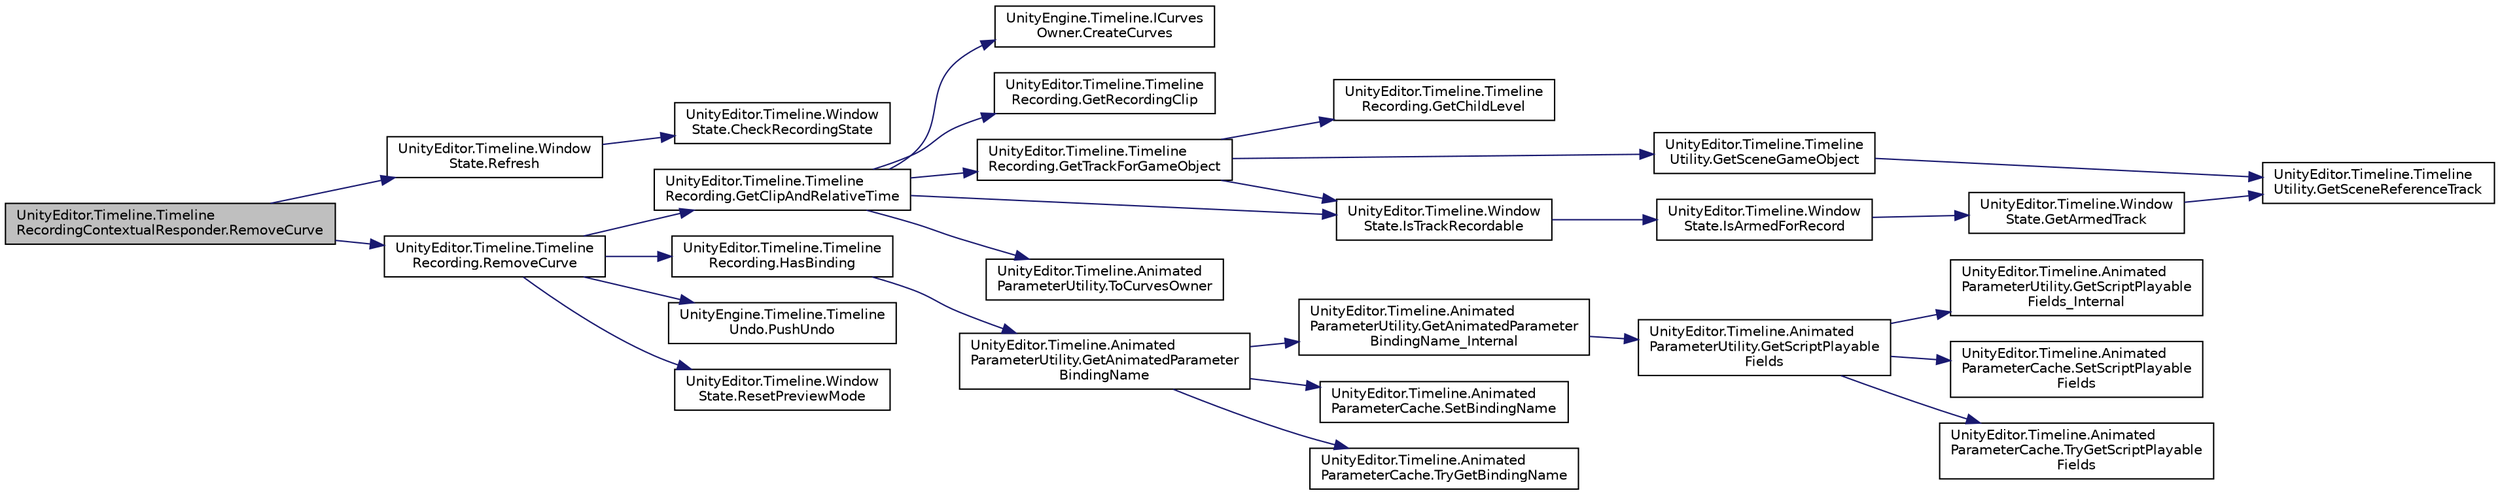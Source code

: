 digraph "UnityEditor.Timeline.TimelineRecordingContextualResponder.RemoveCurve"
{
 // LATEX_PDF_SIZE
  edge [fontname="Helvetica",fontsize="10",labelfontname="Helvetica",labelfontsize="10"];
  node [fontname="Helvetica",fontsize="10",shape=record];
  rankdir="LR";
  Node1 [label="UnityEditor.Timeline.Timeline\lRecordingContextualResponder.RemoveCurve",height=0.2,width=0.4,color="black", fillcolor="grey75", style="filled", fontcolor="black",tooltip=" "];
  Node1 -> Node2 [color="midnightblue",fontsize="10",style="solid",fontname="Helvetica"];
  Node2 [label="UnityEditor.Timeline.Window\lState.Refresh",height=0.2,width=0.4,color="black", fillcolor="white", style="filled",URL="$class_unity_editor_1_1_timeline_1_1_window_state.html#a773c3585d8ee2c63765f06afa6536990",tooltip=" "];
  Node2 -> Node3 [color="midnightblue",fontsize="10",style="solid",fontname="Helvetica"];
  Node3 [label="UnityEditor.Timeline.Window\lState.CheckRecordingState",height=0.2,width=0.4,color="black", fillcolor="white", style="filled",URL="$class_unity_editor_1_1_timeline_1_1_window_state.html#afe83a6fd2e6916ff712417f5abbc4287",tooltip=" "];
  Node1 -> Node4 [color="midnightblue",fontsize="10",style="solid",fontname="Helvetica"];
  Node4 [label="UnityEditor.Timeline.Timeline\lRecording.RemoveCurve",height=0.2,width=0.4,color="black", fillcolor="white", style="filled",URL="$class_unity_editor_1_1_timeline_1_1_timeline_recording.html#aa3e176560e441081ad627ebdef02eadc",tooltip=" "];
  Node4 -> Node5 [color="midnightblue",fontsize="10",style="solid",fontname="Helvetica"];
  Node5 [label="UnityEditor.Timeline.Timeline\lRecording.GetClipAndRelativeTime",height=0.2,width=0.4,color="black", fillcolor="white", style="filled",URL="$class_unity_editor_1_1_timeline_1_1_timeline_recording.html#a1c8c1a4429292fea5dc4435ffaa910eb",tooltip=" "];
  Node5 -> Node6 [color="midnightblue",fontsize="10",style="solid",fontname="Helvetica"];
  Node6 [label="UnityEngine.Timeline.ICurves\lOwner.CreateCurves",height=0.2,width=0.4,color="black", fillcolor="white", style="filled",URL="$interface_unity_engine_1_1_timeline_1_1_i_curves_owner.html#ab52a5e233698ceda9cb60b5ebbcdf528",tooltip=" "];
  Node5 -> Node7 [color="midnightblue",fontsize="10",style="solid",fontname="Helvetica"];
  Node7 [label="UnityEditor.Timeline.Timeline\lRecording.GetRecordingClip",height=0.2,width=0.4,color="black", fillcolor="white", style="filled",URL="$class_unity_editor_1_1_timeline_1_1_timeline_recording.html#aa828967eb26b99ab2e57c0ac0872c4d5",tooltip=" "];
  Node5 -> Node8 [color="midnightblue",fontsize="10",style="solid",fontname="Helvetica"];
  Node8 [label="UnityEditor.Timeline.Timeline\lRecording.GetTrackForGameObject",height=0.2,width=0.4,color="black", fillcolor="white", style="filled",URL="$class_unity_editor_1_1_timeline_1_1_timeline_recording.html#a7bf3140a6069b7bd8eb88cdb4879c4eb",tooltip=" "];
  Node8 -> Node9 [color="midnightblue",fontsize="10",style="solid",fontname="Helvetica"];
  Node9 [label="UnityEditor.Timeline.Timeline\lRecording.GetChildLevel",height=0.2,width=0.4,color="black", fillcolor="white", style="filled",URL="$class_unity_editor_1_1_timeline_1_1_timeline_recording.html#a15953f6f7721660d9a8a33ff5e29a9e5",tooltip=" "];
  Node8 -> Node10 [color="midnightblue",fontsize="10",style="solid",fontname="Helvetica"];
  Node10 [label="UnityEditor.Timeline.Timeline\lUtility.GetSceneGameObject",height=0.2,width=0.4,color="black", fillcolor="white", style="filled",URL="$class_unity_editor_1_1_timeline_1_1_timeline_utility.html#afda348f13d0b24ba875042746d02ebfa",tooltip=" "];
  Node10 -> Node11 [color="midnightblue",fontsize="10",style="solid",fontname="Helvetica"];
  Node11 [label="UnityEditor.Timeline.Timeline\lUtility.GetSceneReferenceTrack",height=0.2,width=0.4,color="black", fillcolor="white", style="filled",URL="$class_unity_editor_1_1_timeline_1_1_timeline_utility.html#a7bd94e0bdc5ef28f8c7922386967d1e7",tooltip=" "];
  Node8 -> Node12 [color="midnightblue",fontsize="10",style="solid",fontname="Helvetica"];
  Node12 [label="UnityEditor.Timeline.Window\lState.IsTrackRecordable",height=0.2,width=0.4,color="black", fillcolor="white", style="filled",URL="$class_unity_editor_1_1_timeline_1_1_window_state.html#a3b879f9d05ee6125537fcc2580ad0071",tooltip=" "];
  Node12 -> Node13 [color="midnightblue",fontsize="10",style="solid",fontname="Helvetica"];
  Node13 [label="UnityEditor.Timeline.Window\lState.IsArmedForRecord",height=0.2,width=0.4,color="black", fillcolor="white", style="filled",URL="$class_unity_editor_1_1_timeline_1_1_window_state.html#ae175108ad2831c486eadbb74e0a536e1",tooltip=" "];
  Node13 -> Node14 [color="midnightblue",fontsize="10",style="solid",fontname="Helvetica"];
  Node14 [label="UnityEditor.Timeline.Window\lState.GetArmedTrack",height=0.2,width=0.4,color="black", fillcolor="white", style="filled",URL="$class_unity_editor_1_1_timeline_1_1_window_state.html#aae6bf1fe75e9b2d331e969110c482b25",tooltip=" "];
  Node14 -> Node11 [color="midnightblue",fontsize="10",style="solid",fontname="Helvetica"];
  Node5 -> Node12 [color="midnightblue",fontsize="10",style="solid",fontname="Helvetica"];
  Node5 -> Node15 [color="midnightblue",fontsize="10",style="solid",fontname="Helvetica"];
  Node15 [label="UnityEditor.Timeline.Animated\lParameterUtility.ToCurvesOwner",height=0.2,width=0.4,color="black", fillcolor="white", style="filled",URL="$class_unity_editor_1_1_timeline_1_1_animated_parameter_utility.html#adce35ff4cf343b78d9e7deb1c9cf38e7",tooltip=" "];
  Node4 -> Node16 [color="midnightblue",fontsize="10",style="solid",fontname="Helvetica"];
  Node16 [label="UnityEditor.Timeline.Timeline\lRecording.HasBinding",height=0.2,width=0.4,color="black", fillcolor="white", style="filled",URL="$class_unity_editor_1_1_timeline_1_1_timeline_recording.html#ac4932ed554528d729bae48a4fda662c5",tooltip=" "];
  Node16 -> Node17 [color="midnightblue",fontsize="10",style="solid",fontname="Helvetica"];
  Node17 [label="UnityEditor.Timeline.Animated\lParameterUtility.GetAnimatedParameter\lBindingName",height=0.2,width=0.4,color="black", fillcolor="white", style="filled",URL="$class_unity_editor_1_1_timeline_1_1_animated_parameter_utility.html#aa679d77932c1cd955ba38de624ff7a18",tooltip=" "];
  Node17 -> Node18 [color="midnightblue",fontsize="10",style="solid",fontname="Helvetica"];
  Node18 [label="UnityEditor.Timeline.Animated\lParameterUtility.GetAnimatedParameter\lBindingName_Internal",height=0.2,width=0.4,color="black", fillcolor="white", style="filled",URL="$class_unity_editor_1_1_timeline_1_1_animated_parameter_utility.html#aba26ff4d634accb709da8c3c1b431959",tooltip=" "];
  Node18 -> Node19 [color="midnightblue",fontsize="10",style="solid",fontname="Helvetica"];
  Node19 [label="UnityEditor.Timeline.Animated\lParameterUtility.GetScriptPlayable\lFields",height=0.2,width=0.4,color="black", fillcolor="white", style="filled",URL="$class_unity_editor_1_1_timeline_1_1_animated_parameter_utility.html#a323c5b861c6895d3e25eec87900d8c44",tooltip=" "];
  Node19 -> Node20 [color="midnightblue",fontsize="10",style="solid",fontname="Helvetica"];
  Node20 [label="UnityEditor.Timeline.Animated\lParameterUtility.GetScriptPlayable\lFields_Internal",height=0.2,width=0.4,color="black", fillcolor="white", style="filled",URL="$class_unity_editor_1_1_timeline_1_1_animated_parameter_utility.html#a371c87b84187d5d313e58b8260347253",tooltip=" "];
  Node19 -> Node21 [color="midnightblue",fontsize="10",style="solid",fontname="Helvetica"];
  Node21 [label="UnityEditor.Timeline.Animated\lParameterCache.SetScriptPlayable\lFields",height=0.2,width=0.4,color="black", fillcolor="white", style="filled",URL="$class_unity_editor_1_1_timeline_1_1_animated_parameter_cache.html#ab5c9857189f349828a8a1f8c8050b074",tooltip=" "];
  Node19 -> Node22 [color="midnightblue",fontsize="10",style="solid",fontname="Helvetica"];
  Node22 [label="UnityEditor.Timeline.Animated\lParameterCache.TryGetScriptPlayable\lFields",height=0.2,width=0.4,color="black", fillcolor="white", style="filled",URL="$class_unity_editor_1_1_timeline_1_1_animated_parameter_cache.html#afe5467b6cf45a4cadf5354af77a86831",tooltip=" "];
  Node17 -> Node23 [color="midnightblue",fontsize="10",style="solid",fontname="Helvetica"];
  Node23 [label="UnityEditor.Timeline.Animated\lParameterCache.SetBindingName",height=0.2,width=0.4,color="black", fillcolor="white", style="filled",URL="$class_unity_editor_1_1_timeline_1_1_animated_parameter_cache.html#a7a693b8622a7bb7f2bf0bc77d3687756",tooltip=" "];
  Node17 -> Node24 [color="midnightblue",fontsize="10",style="solid",fontname="Helvetica"];
  Node24 [label="UnityEditor.Timeline.Animated\lParameterCache.TryGetBindingName",height=0.2,width=0.4,color="black", fillcolor="white", style="filled",URL="$class_unity_editor_1_1_timeline_1_1_animated_parameter_cache.html#a7b278ef6f1a49cd5b7bb00c4052e859a",tooltip=" "];
  Node4 -> Node25 [color="midnightblue",fontsize="10",style="solid",fontname="Helvetica"];
  Node25 [label="UnityEngine.Timeline.Timeline\lUndo.PushUndo",height=0.2,width=0.4,color="black", fillcolor="white", style="filled",URL="$class_unity_engine_1_1_timeline_1_1_timeline_undo.html#a2c45dda5e68a6de6f481aee4888b352c",tooltip=" "];
  Node4 -> Node26 [color="midnightblue",fontsize="10",style="solid",fontname="Helvetica"];
  Node26 [label="UnityEditor.Timeline.Window\lState.ResetPreviewMode",height=0.2,width=0.4,color="black", fillcolor="white", style="filled",URL="$class_unity_editor_1_1_timeline_1_1_window_state.html#a910b7e3bef57fb88dc2aa9d1a0a15571",tooltip=" "];
}
